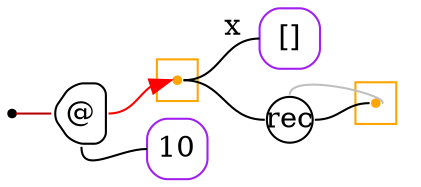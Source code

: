digraph G {
  rankdir=LR;
  edge[arrowhead=none,arrowtail=none];
  node[fixedsize=true,shape=circle]
  size="9.201041666666667,5.219270833333334";
  labeldistance=0;
  nodesep=.175;
  ranksep=.175;

 nd1[shape=point];
   nd39[label="[]",tooltip="nd39-ConstEmptyGraph",style=rounded,orientation=90,shape=square,width=.4,height=.4,color="purple"];
 nd332[label="@",tooltip="nd332-AppGraph",style=rounded,orientation=90,shape=house,width=.4,height=.4,color="#000000"];
   nd463[label="10",tooltip="nd463-ConstGraph",style=rounded,orientation=90,shape=square,width=.4,height=.4,color="purple"];
 nd468[label="rec",tooltip="nd468-RecurGraph",style=rounded,width=.3,height=.3,color="#000000"];
   subgraph cluster_nd472 {
     graph[style=fill,color="orange"];
     ndcluster_nd472[tooltip="nd472",orientation=90,shape=point,color="orange"];
   };
 subgraph cluster_nd399 {
   graph[style=fill,color="orange"];
   ndcluster_nd399[tooltip="nd399",orientation=90,shape=point,color="orange"];
 };

  nd332->ndcluster_nd399[tailport=e,headport=w,color=red,arrowhead=normal];
  nd332->nd463[tailport=s,headport=w];
  nd1->nd332[label="",tailport=e,headport=w,color="#b70000",arrowhead=none,arrowtail=none];
  ndcluster_nd399->nd468[tailport=e,headport=w,color=black,arrowhead=none,arrowtail=none];
  ndcluster_nd399->nd39[label="x",tailport=e,headport=w];
  nd468->ndcluster_nd472[dir=back,headport=e,tailport=n,color=grey,arrowhead=none,arrowtail=none];
  nd468->ndcluster_nd472[tailport=e,headport=w];
}
